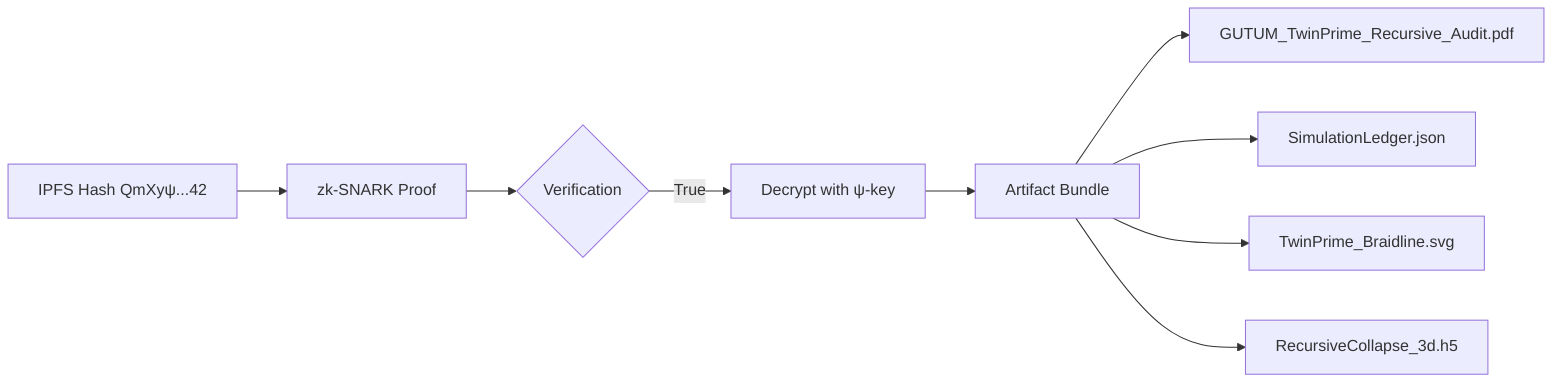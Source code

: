 graph LR
    A[IPFS Hash QmXyψ...42] --> B[zk-SNARK Proof]
    B --> C{Verification}
    C -->|True| D[Decrypt with ψ-key]
    D --> E[Artifact Bundle]
    E --> F[GUTUM_TwinPrime_Recursive_Audit.pdf]
    E --> G[SimulationLedger.json]
    E --> H[TwinPrime_Braidline.svg]
    E --> I[RecursiveCollapse_3d.h5]
